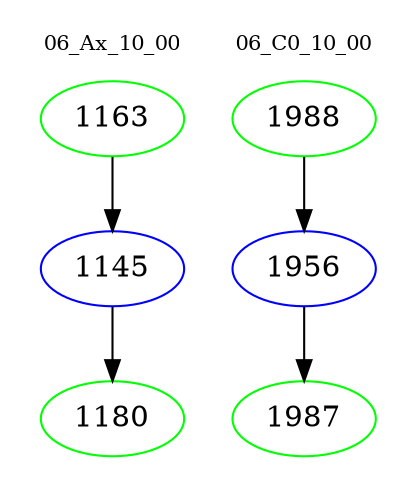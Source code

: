 digraph{
subgraph cluster_0 {
color = white
label = "06_Ax_10_00";
fontsize=10;
T0_1163 [label="1163", color="green"]
T0_1163 -> T0_1145 [color="black"]
T0_1145 [label="1145", color="blue"]
T0_1145 -> T0_1180 [color="black"]
T0_1180 [label="1180", color="green"]
}
subgraph cluster_1 {
color = white
label = "06_C0_10_00";
fontsize=10;
T1_1988 [label="1988", color="green"]
T1_1988 -> T1_1956 [color="black"]
T1_1956 [label="1956", color="blue"]
T1_1956 -> T1_1987 [color="black"]
T1_1987 [label="1987", color="green"]
}
}
